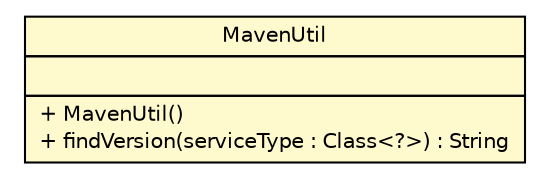 #!/usr/local/bin/dot
#
# Class diagram 
# Generated by UMLGraph version R5_6 (http://www.umlgraph.org/)
#

digraph G {
	edge [fontname="Helvetica",fontsize=10,labelfontname="Helvetica",labelfontsize=10];
	node [fontname="Helvetica",fontsize=10,shape=plaintext];
	nodesep=0.25;
	ranksep=0.5;
	// sorcer.util.MavenUtil
	c284708 [label=<<table title="sorcer.util.MavenUtil" border="0" cellborder="1" cellspacing="0" cellpadding="2" port="p" bgcolor="lemonChiffon" href="./MavenUtil.html">
		<tr><td><table border="0" cellspacing="0" cellpadding="1">
<tr><td align="center" balign="center"> MavenUtil </td></tr>
		</table></td></tr>
		<tr><td><table border="0" cellspacing="0" cellpadding="1">
<tr><td align="left" balign="left">  </td></tr>
		</table></td></tr>
		<tr><td><table border="0" cellspacing="0" cellpadding="1">
<tr><td align="left" balign="left"> + MavenUtil() </td></tr>
<tr><td align="left" balign="left"> + findVersion(serviceType : Class&lt;?&gt;) : String </td></tr>
		</table></td></tr>
		</table>>, URL="./MavenUtil.html", fontname="Helvetica", fontcolor="black", fontsize=10.0];
}

